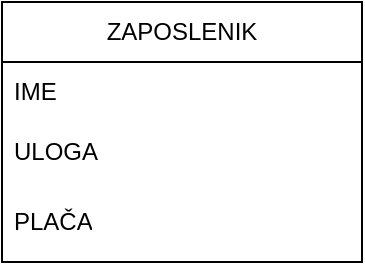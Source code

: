 <mxfile version="24.4.4" type="github">
  <diagram name="Page-1" id="e56a1550-8fbb-45ad-956c-1786394a9013">
    <mxGraphModel dx="1434" dy="796" grid="1" gridSize="10" guides="1" tooltips="1" connect="1" arrows="1" fold="1" page="1" pageScale="1" pageWidth="1100" pageHeight="850" background="none" math="0" shadow="0">
      <root>
        <mxCell id="0" />
        <mxCell id="1" parent="0" />
        <mxCell id="S3aUoQF9IYTWVtniGpm3-2" value="ZAPOSLENIK" style="swimlane;fontStyle=0;childLayout=stackLayout;horizontal=1;startSize=30;horizontalStack=0;resizeParent=1;resizeParentMax=0;resizeLast=0;collapsible=1;marginBottom=0;whiteSpace=wrap;html=1;" vertex="1" parent="1">
          <mxGeometry x="50" y="160" width="180" height="130" as="geometry" />
        </mxCell>
        <mxCell id="S3aUoQF9IYTWVtniGpm3-3" value="IME" style="text;strokeColor=none;fillColor=none;align=left;verticalAlign=middle;spacingLeft=4;spacingRight=4;overflow=hidden;points=[[0,0.5],[1,0.5]];portConstraint=eastwest;rotatable=0;whiteSpace=wrap;html=1;" vertex="1" parent="S3aUoQF9IYTWVtniGpm3-2">
          <mxGeometry y="30" width="180" height="30" as="geometry" />
        </mxCell>
        <mxCell id="S3aUoQF9IYTWVtniGpm3-4" value="ULOGA" style="text;strokeColor=none;fillColor=none;align=left;verticalAlign=middle;spacingLeft=4;spacingRight=4;overflow=hidden;points=[[0,0.5],[1,0.5]];portConstraint=eastwest;rotatable=0;whiteSpace=wrap;html=1;" vertex="1" parent="S3aUoQF9IYTWVtniGpm3-2">
          <mxGeometry y="60" width="180" height="30" as="geometry" />
        </mxCell>
        <mxCell id="S3aUoQF9IYTWVtniGpm3-5" value="PLAČA" style="text;strokeColor=none;fillColor=none;align=left;verticalAlign=middle;spacingLeft=4;spacingRight=4;overflow=hidden;points=[[0,0.5],[1,0.5]];portConstraint=eastwest;rotatable=0;whiteSpace=wrap;html=1;" vertex="1" parent="S3aUoQF9IYTWVtniGpm3-2">
          <mxGeometry y="90" width="180" height="40" as="geometry" />
        </mxCell>
      </root>
    </mxGraphModel>
  </diagram>
</mxfile>
